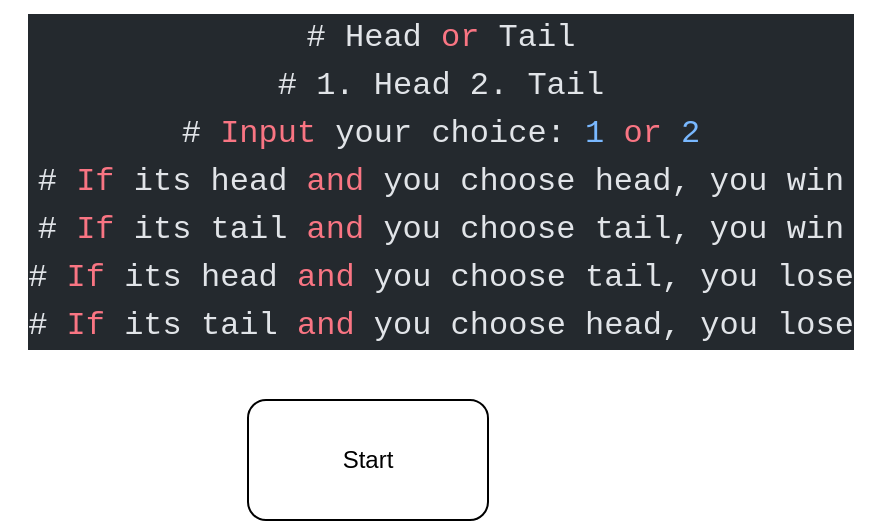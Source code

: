 <mxfile>
    <diagram id="8xwMOLKLdFMerqCxKnnb" name="Page-1">
        <mxGraphModel dx="1056" dy="551" grid="1" gridSize="10" guides="1" tooltips="1" connect="1" arrows="1" fold="1" page="1" pageScale="1" pageWidth="827" pageHeight="1169" math="0" shadow="0">
            <root>
                <mxCell id="0"/>
                <mxCell id="1" parent="0"/>
                <mxCell id="2" value="&lt;div style=&quot;color: rgb(225, 228, 232); background-color: rgb(36, 41, 46); font-family: Menlo, Monaco, &amp;quot;Courier New&amp;quot;, monospace; font-size: 16px; line-height: 24px;&quot;&gt;&lt;div&gt;# Head &lt;span style=&quot;color: #f97583;&quot;&gt;or&lt;/span&gt; Tail&lt;/div&gt;&lt;div&gt;# 1. Head   2. Tail&lt;/div&gt;&lt;div&gt;# &lt;span style=&quot;color: #f97583;&quot;&gt;Input&lt;/span&gt; your choice: &lt;span style=&quot;color: #79b8ff;&quot;&gt;1&lt;/span&gt; &lt;span style=&quot;color: #f97583;&quot;&gt;or&lt;/span&gt; &lt;span style=&quot;color: #79b8ff;&quot;&gt;2&lt;/span&gt;&lt;/div&gt;&lt;div&gt;# &lt;span style=&quot;color: #f97583;&quot;&gt;If&lt;/span&gt; its head &lt;span style=&quot;color: #f97583;&quot;&gt;and&lt;/span&gt; you choose head, you win&lt;/div&gt;&lt;div&gt;# &lt;span style=&quot;color: #f97583;&quot;&gt;If&lt;/span&gt; its tail &lt;span style=&quot;color: #f97583;&quot;&gt;and&lt;/span&gt; you choose tail, you win&lt;/div&gt;&lt;div&gt;# &lt;span style=&quot;color: #f97583;&quot;&gt;If&lt;/span&gt; its head &lt;span style=&quot;color: #f97583;&quot;&gt;and&lt;/span&gt; you choose tail, you lose&lt;/div&gt;&lt;div&gt;# &lt;span style=&quot;color: #f97583;&quot;&gt;If&lt;/span&gt; its tail &lt;span style=&quot;color: #f97583;&quot;&gt;and&lt;/span&gt; you choose head, you lose&lt;/div&gt;&lt;/div&gt;" style="text;html=1;align=center;verticalAlign=middle;resizable=0;points=[];autosize=1;strokeColor=none;fillColor=none;" vertex="1" parent="1">
                    <mxGeometry x="170" width="440" height="180" as="geometry"/>
                </mxCell>
                <mxCell id="3" value="Start" style="rounded=1;whiteSpace=wrap;html=1;" vertex="1" parent="1">
                    <mxGeometry x="294" y="200" width="120" height="60" as="geometry"/>
                </mxCell>
            </root>
        </mxGraphModel>
    </diagram>
</mxfile>
